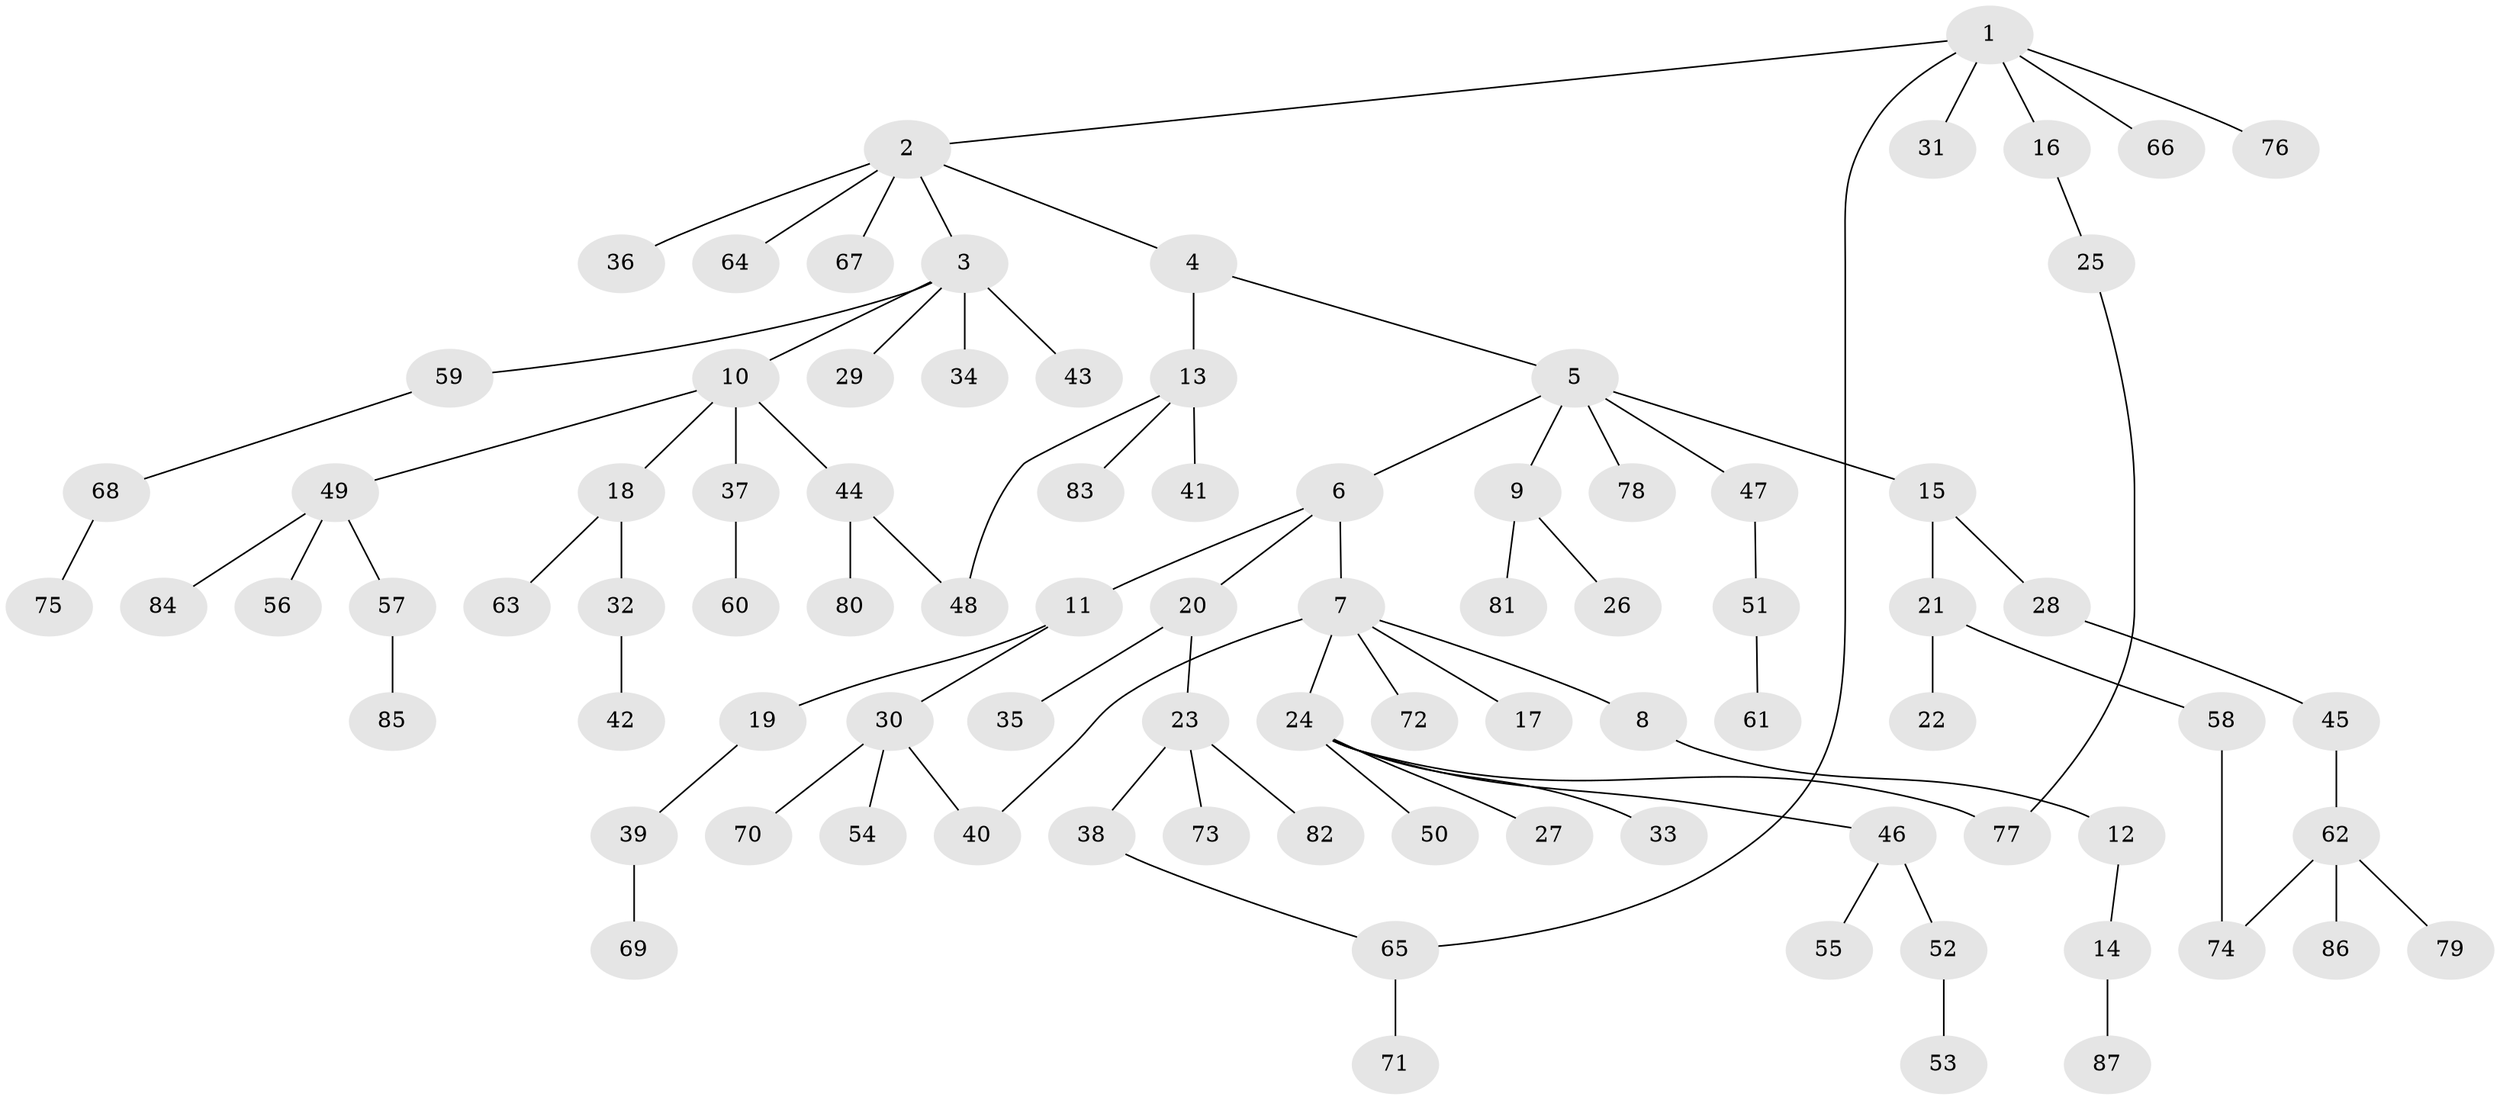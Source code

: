 // coarse degree distribution, {3: 0.17142857142857143, 2: 0.4, 5: 0.02857142857142857, 4: 0.05714285714285714, 1: 0.3142857142857143, 6: 0.02857142857142857}
// Generated by graph-tools (version 1.1) at 2025/49/03/04/25 22:49:01]
// undirected, 87 vertices, 91 edges
graph export_dot {
  node [color=gray90,style=filled];
  1;
  2;
  3;
  4;
  5;
  6;
  7;
  8;
  9;
  10;
  11;
  12;
  13;
  14;
  15;
  16;
  17;
  18;
  19;
  20;
  21;
  22;
  23;
  24;
  25;
  26;
  27;
  28;
  29;
  30;
  31;
  32;
  33;
  34;
  35;
  36;
  37;
  38;
  39;
  40;
  41;
  42;
  43;
  44;
  45;
  46;
  47;
  48;
  49;
  50;
  51;
  52;
  53;
  54;
  55;
  56;
  57;
  58;
  59;
  60;
  61;
  62;
  63;
  64;
  65;
  66;
  67;
  68;
  69;
  70;
  71;
  72;
  73;
  74;
  75;
  76;
  77;
  78;
  79;
  80;
  81;
  82;
  83;
  84;
  85;
  86;
  87;
  1 -- 2;
  1 -- 16;
  1 -- 31;
  1 -- 66;
  1 -- 76;
  1 -- 65;
  2 -- 3;
  2 -- 4;
  2 -- 36;
  2 -- 64;
  2 -- 67;
  3 -- 10;
  3 -- 29;
  3 -- 34;
  3 -- 43;
  3 -- 59;
  4 -- 5;
  4 -- 13;
  5 -- 6;
  5 -- 9;
  5 -- 15;
  5 -- 47;
  5 -- 78;
  6 -- 7;
  6 -- 11;
  6 -- 20;
  7 -- 8;
  7 -- 17;
  7 -- 24;
  7 -- 40;
  7 -- 72;
  8 -- 12;
  9 -- 26;
  9 -- 81;
  10 -- 18;
  10 -- 37;
  10 -- 44;
  10 -- 49;
  11 -- 19;
  11 -- 30;
  12 -- 14;
  13 -- 41;
  13 -- 48;
  13 -- 83;
  14 -- 87;
  15 -- 21;
  15 -- 28;
  16 -- 25;
  18 -- 32;
  18 -- 63;
  19 -- 39;
  20 -- 23;
  20 -- 35;
  21 -- 22;
  21 -- 58;
  23 -- 38;
  23 -- 73;
  23 -- 82;
  24 -- 27;
  24 -- 33;
  24 -- 46;
  24 -- 50;
  24 -- 77;
  25 -- 77;
  28 -- 45;
  30 -- 54;
  30 -- 70;
  30 -- 40;
  32 -- 42;
  37 -- 60;
  38 -- 65;
  39 -- 69;
  44 -- 80;
  44 -- 48;
  45 -- 62;
  46 -- 52;
  46 -- 55;
  47 -- 51;
  49 -- 56;
  49 -- 57;
  49 -- 84;
  51 -- 61;
  52 -- 53;
  57 -- 85;
  58 -- 74;
  59 -- 68;
  62 -- 79;
  62 -- 86;
  62 -- 74;
  65 -- 71;
  68 -- 75;
}
